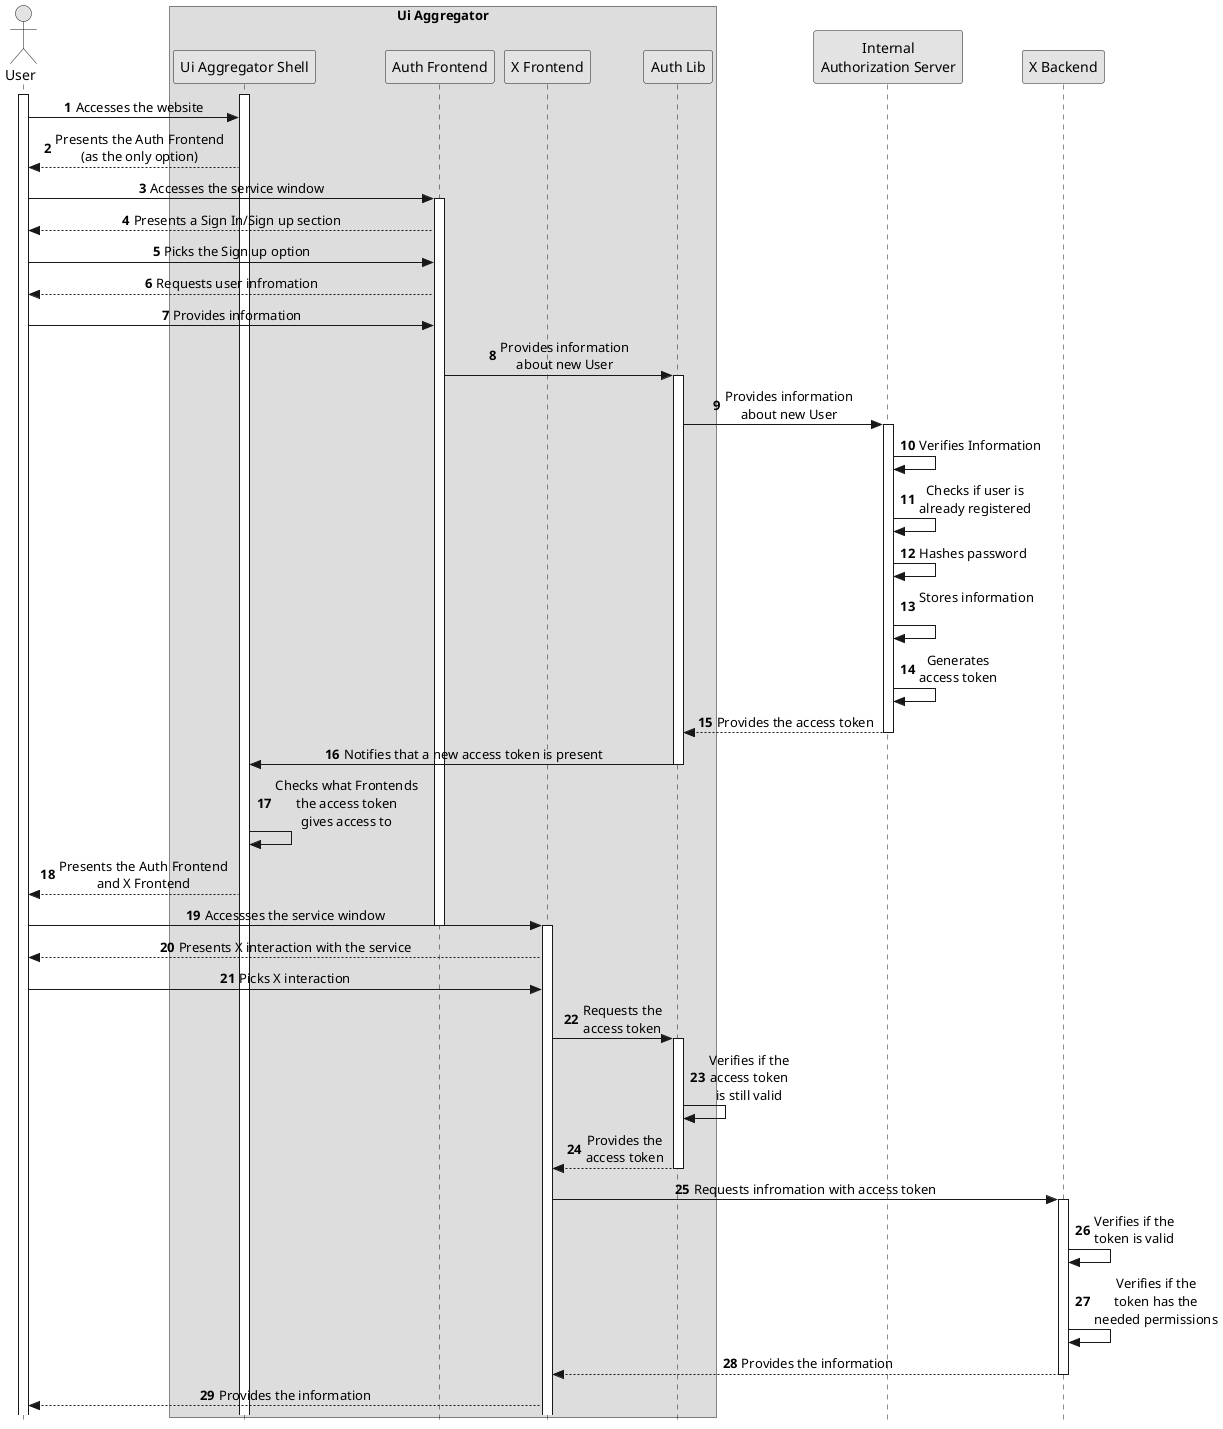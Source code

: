 @startuml a1-UC01

skinparam Monochrome true
skinparam sequenceMessageAlign center
skinparam style strictuml
autonumber 1

actor User
box "Ui Aggregator"
participant "Ui Aggregator Shell" as AGGRE
participant "Auth Frontend" as AUTHFRONT
participant "X Frontend" as XFRONT
participant "Auth Lib" as AUTHLIB
end box
participant "Internal\nAuthorization Server" as AUTHSERVER
participant "X Backend" as XBACK

activate AGGRE
activate User

User -> AGGRE: Accesses the website
AGGRE --> User: Presents the Auth Frontend\n(as the only option)
User -> AUTHFRONT: Accesses the service window
activate AUTHFRONT
AUTHFRONT --> User: Presents a Sign In/Sign up section
User -> AUTHFRONT: Picks the Sign up option
AUTHFRONT --> User: Requests user infromation
User -> AUTHFRONT: Provides information
AUTHFRONT -> AUTHLIB: Provides information\nabout new User
activate AUTHLIB
AUTHLIB -> AUTHSERVER: Provides information\nabout new User
activate AUTHSERVER
AUTHSERVER -> AUTHSERVER: Verifies Information
AUTHSERVER -> AUTHSERVER: Checks if user is\nalready registered
AUTHSERVER -> AUTHSERVER: Hashes password
AUTHSERVER -> AUTHSERVER: Stores information\n
AUTHSERVER -> AUTHSERVER: Generates\naccess token
AUTHSERVER --> AUTHLIB: Provides the access token
deactivate AUTHSERVER
AUTHLIB -> AGGRE: Notifies that a new access token is present
deactivate AUTHLIB
AGGRE -> AGGRE: Checks what Frontends\nthe access token\ngives access to
AGGRE --> User: Presents the Auth Frontend\nand X Frontend
User -> XFRONT: Accessses the service window
deactivate AUTHFRONT
activate XFRONT
XFRONT --> User: Presents X interaction with the service
User -> XFRONT: Picks X interaction
XFRONT -> AUTHLIB: Requests the\naccess token
activate AUTHLIB
AUTHLIB -> AUTHLIB: Verifies if the\naccess token\nis still valid
AUTHLIB --> XFRONT: Provides the\naccess token
deactivate AUTHLIB
XFRONT -> XBACK: Requests infromation with access token
activate XBACK
XBACK -> XBACK: Verifies if the\ntoken is valid
XBACK -> XBACK: Verifies if the\ntoken has the\nneeded permissions
XBACK --> XFRONT: Provides the information
deactivate XBACK
XFRONT --> User: Provides the information
@enduml
